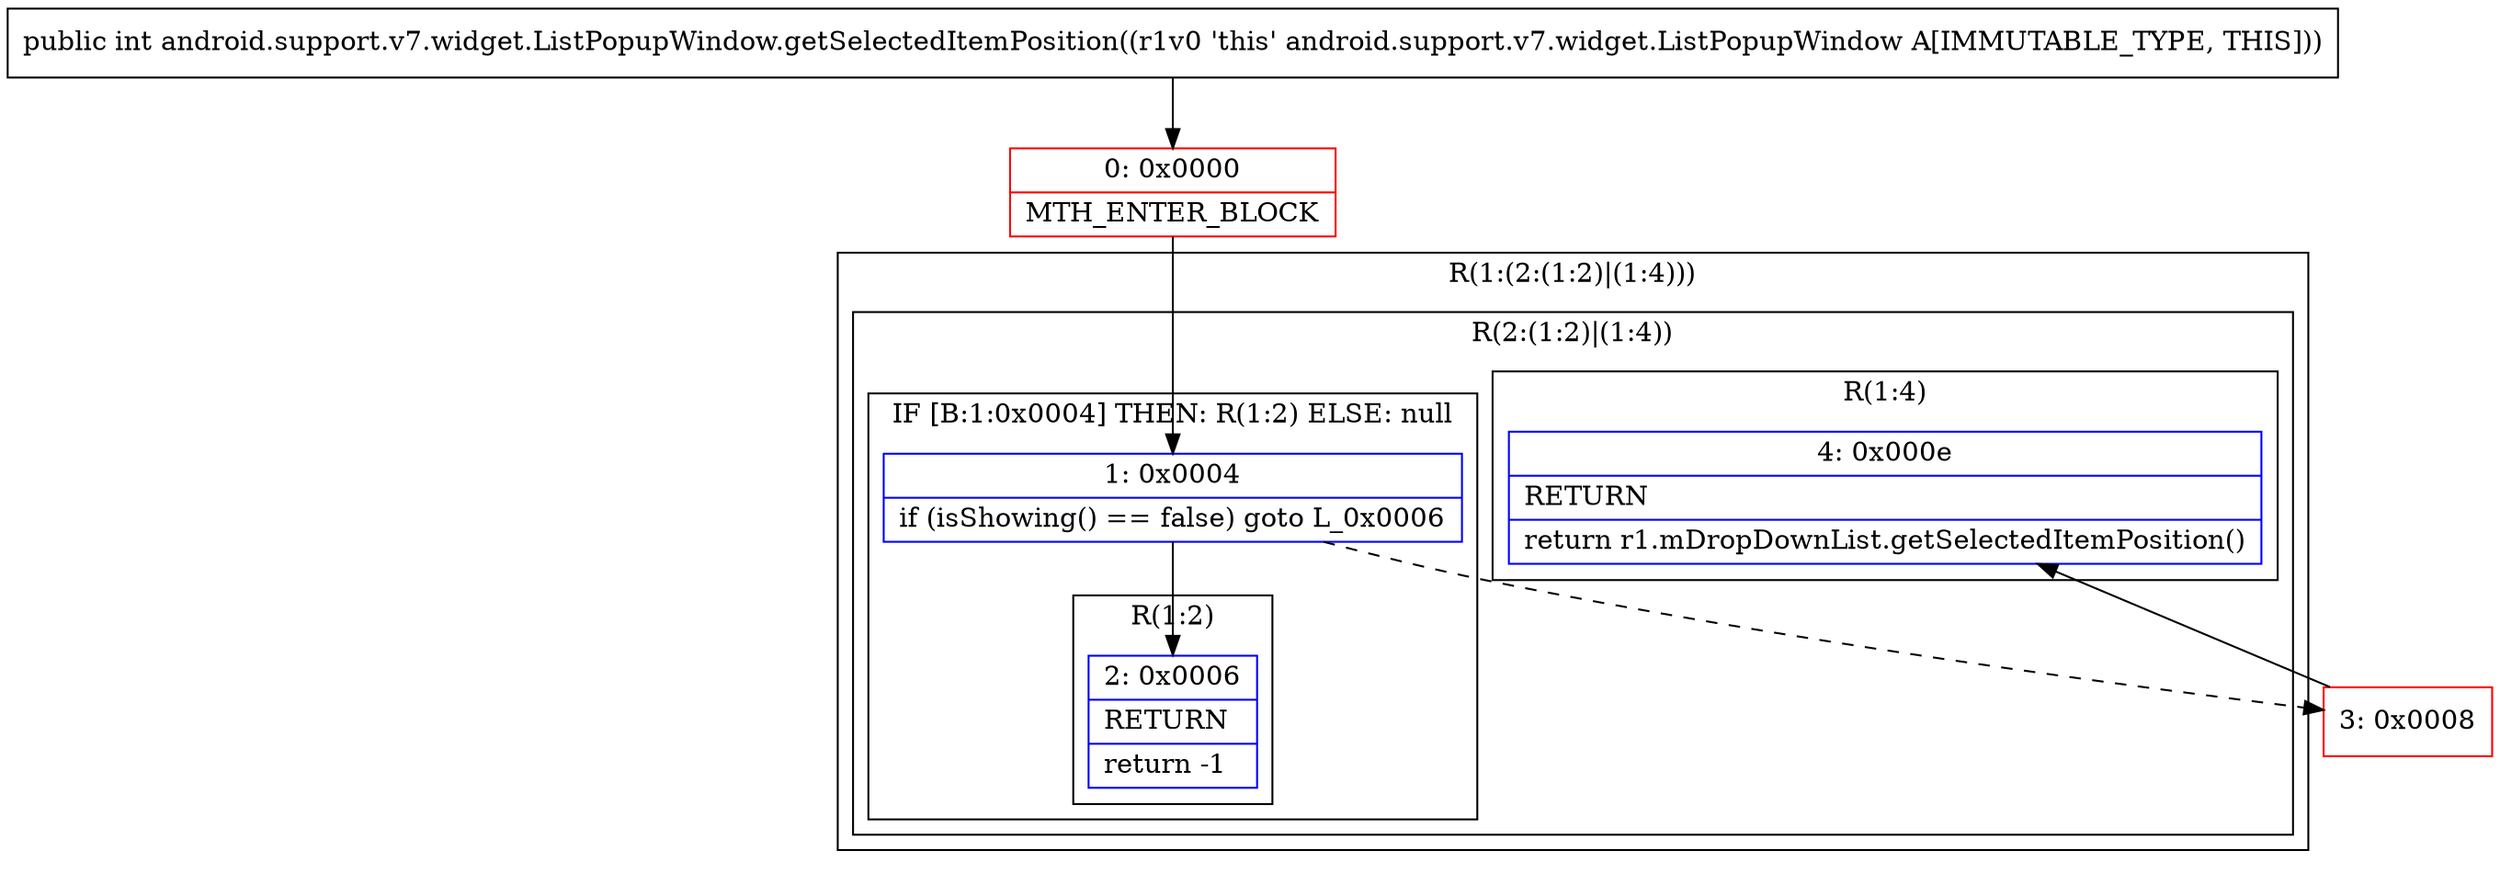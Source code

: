 digraph "CFG forandroid.support.v7.widget.ListPopupWindow.getSelectedItemPosition()I" {
subgraph cluster_Region_1396920304 {
label = "R(1:(2:(1:2)|(1:4)))";
node [shape=record,color=blue];
subgraph cluster_Region_418775220 {
label = "R(2:(1:2)|(1:4))";
node [shape=record,color=blue];
subgraph cluster_IfRegion_20496802 {
label = "IF [B:1:0x0004] THEN: R(1:2) ELSE: null";
node [shape=record,color=blue];
Node_1 [shape=record,label="{1\:\ 0x0004|if (isShowing() == false) goto L_0x0006\l}"];
subgraph cluster_Region_799700610 {
label = "R(1:2)";
node [shape=record,color=blue];
Node_2 [shape=record,label="{2\:\ 0x0006|RETURN\l|return \-1\l}"];
}
}
subgraph cluster_Region_1717538888 {
label = "R(1:4)";
node [shape=record,color=blue];
Node_4 [shape=record,label="{4\:\ 0x000e|RETURN\l|return r1.mDropDownList.getSelectedItemPosition()\l}"];
}
}
}
Node_0 [shape=record,color=red,label="{0\:\ 0x0000|MTH_ENTER_BLOCK\l}"];
Node_3 [shape=record,color=red,label="{3\:\ 0x0008}"];
MethodNode[shape=record,label="{public int android.support.v7.widget.ListPopupWindow.getSelectedItemPosition((r1v0 'this' android.support.v7.widget.ListPopupWindow A[IMMUTABLE_TYPE, THIS])) }"];
MethodNode -> Node_0;
Node_1 -> Node_2;
Node_1 -> Node_3[style=dashed];
Node_0 -> Node_1;
Node_3 -> Node_4;
}


